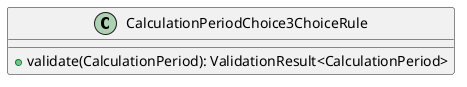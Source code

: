@startuml

    class CalculationPeriodChoice3ChoiceRule [[CalculationPeriodChoice3ChoiceRule.html]] {
        +validate(CalculationPeriod): ValidationResult<CalculationPeriod>
    }

@enduml
